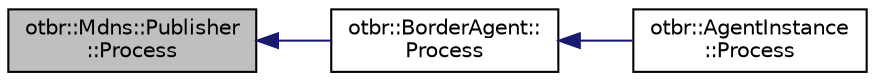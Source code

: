 digraph "otbr::Mdns::Publisher::Process"
{
  edge [fontname="Helvetica",fontsize="10",labelfontname="Helvetica",labelfontsize="10"];
  node [fontname="Helvetica",fontsize="10",shape=record];
  rankdir="LR";
  Node8 [label="otbr::Mdns::Publisher\l::Process",height=0.2,width=0.4,color="black", fillcolor="grey75", style="filled", fontcolor="black"];
  Node8 -> Node9 [dir="back",color="midnightblue",fontsize="10",style="solid",fontname="Helvetica"];
  Node9 [label="otbr::BorderAgent::\lProcess",height=0.2,width=0.4,color="black", fillcolor="white", style="filled",URL="$d4/dfd/classotbr_1_1BorderAgent.html#a1fa8b08c7c09f31a99b159444ac1f83a",tooltip="This method performs border agent processing. "];
  Node9 -> Node10 [dir="back",color="midnightblue",fontsize="10",style="solid",fontname="Helvetica"];
  Node10 [label="otbr::AgentInstance\l::Process",height=0.2,width=0.4,color="black", fillcolor="white", style="filled",URL="$d3/d79/classotbr_1_1AgentInstance.html#a9df4fd15d17c31e79629a633a6dd045d",tooltip="This method performs processing. "];
}
